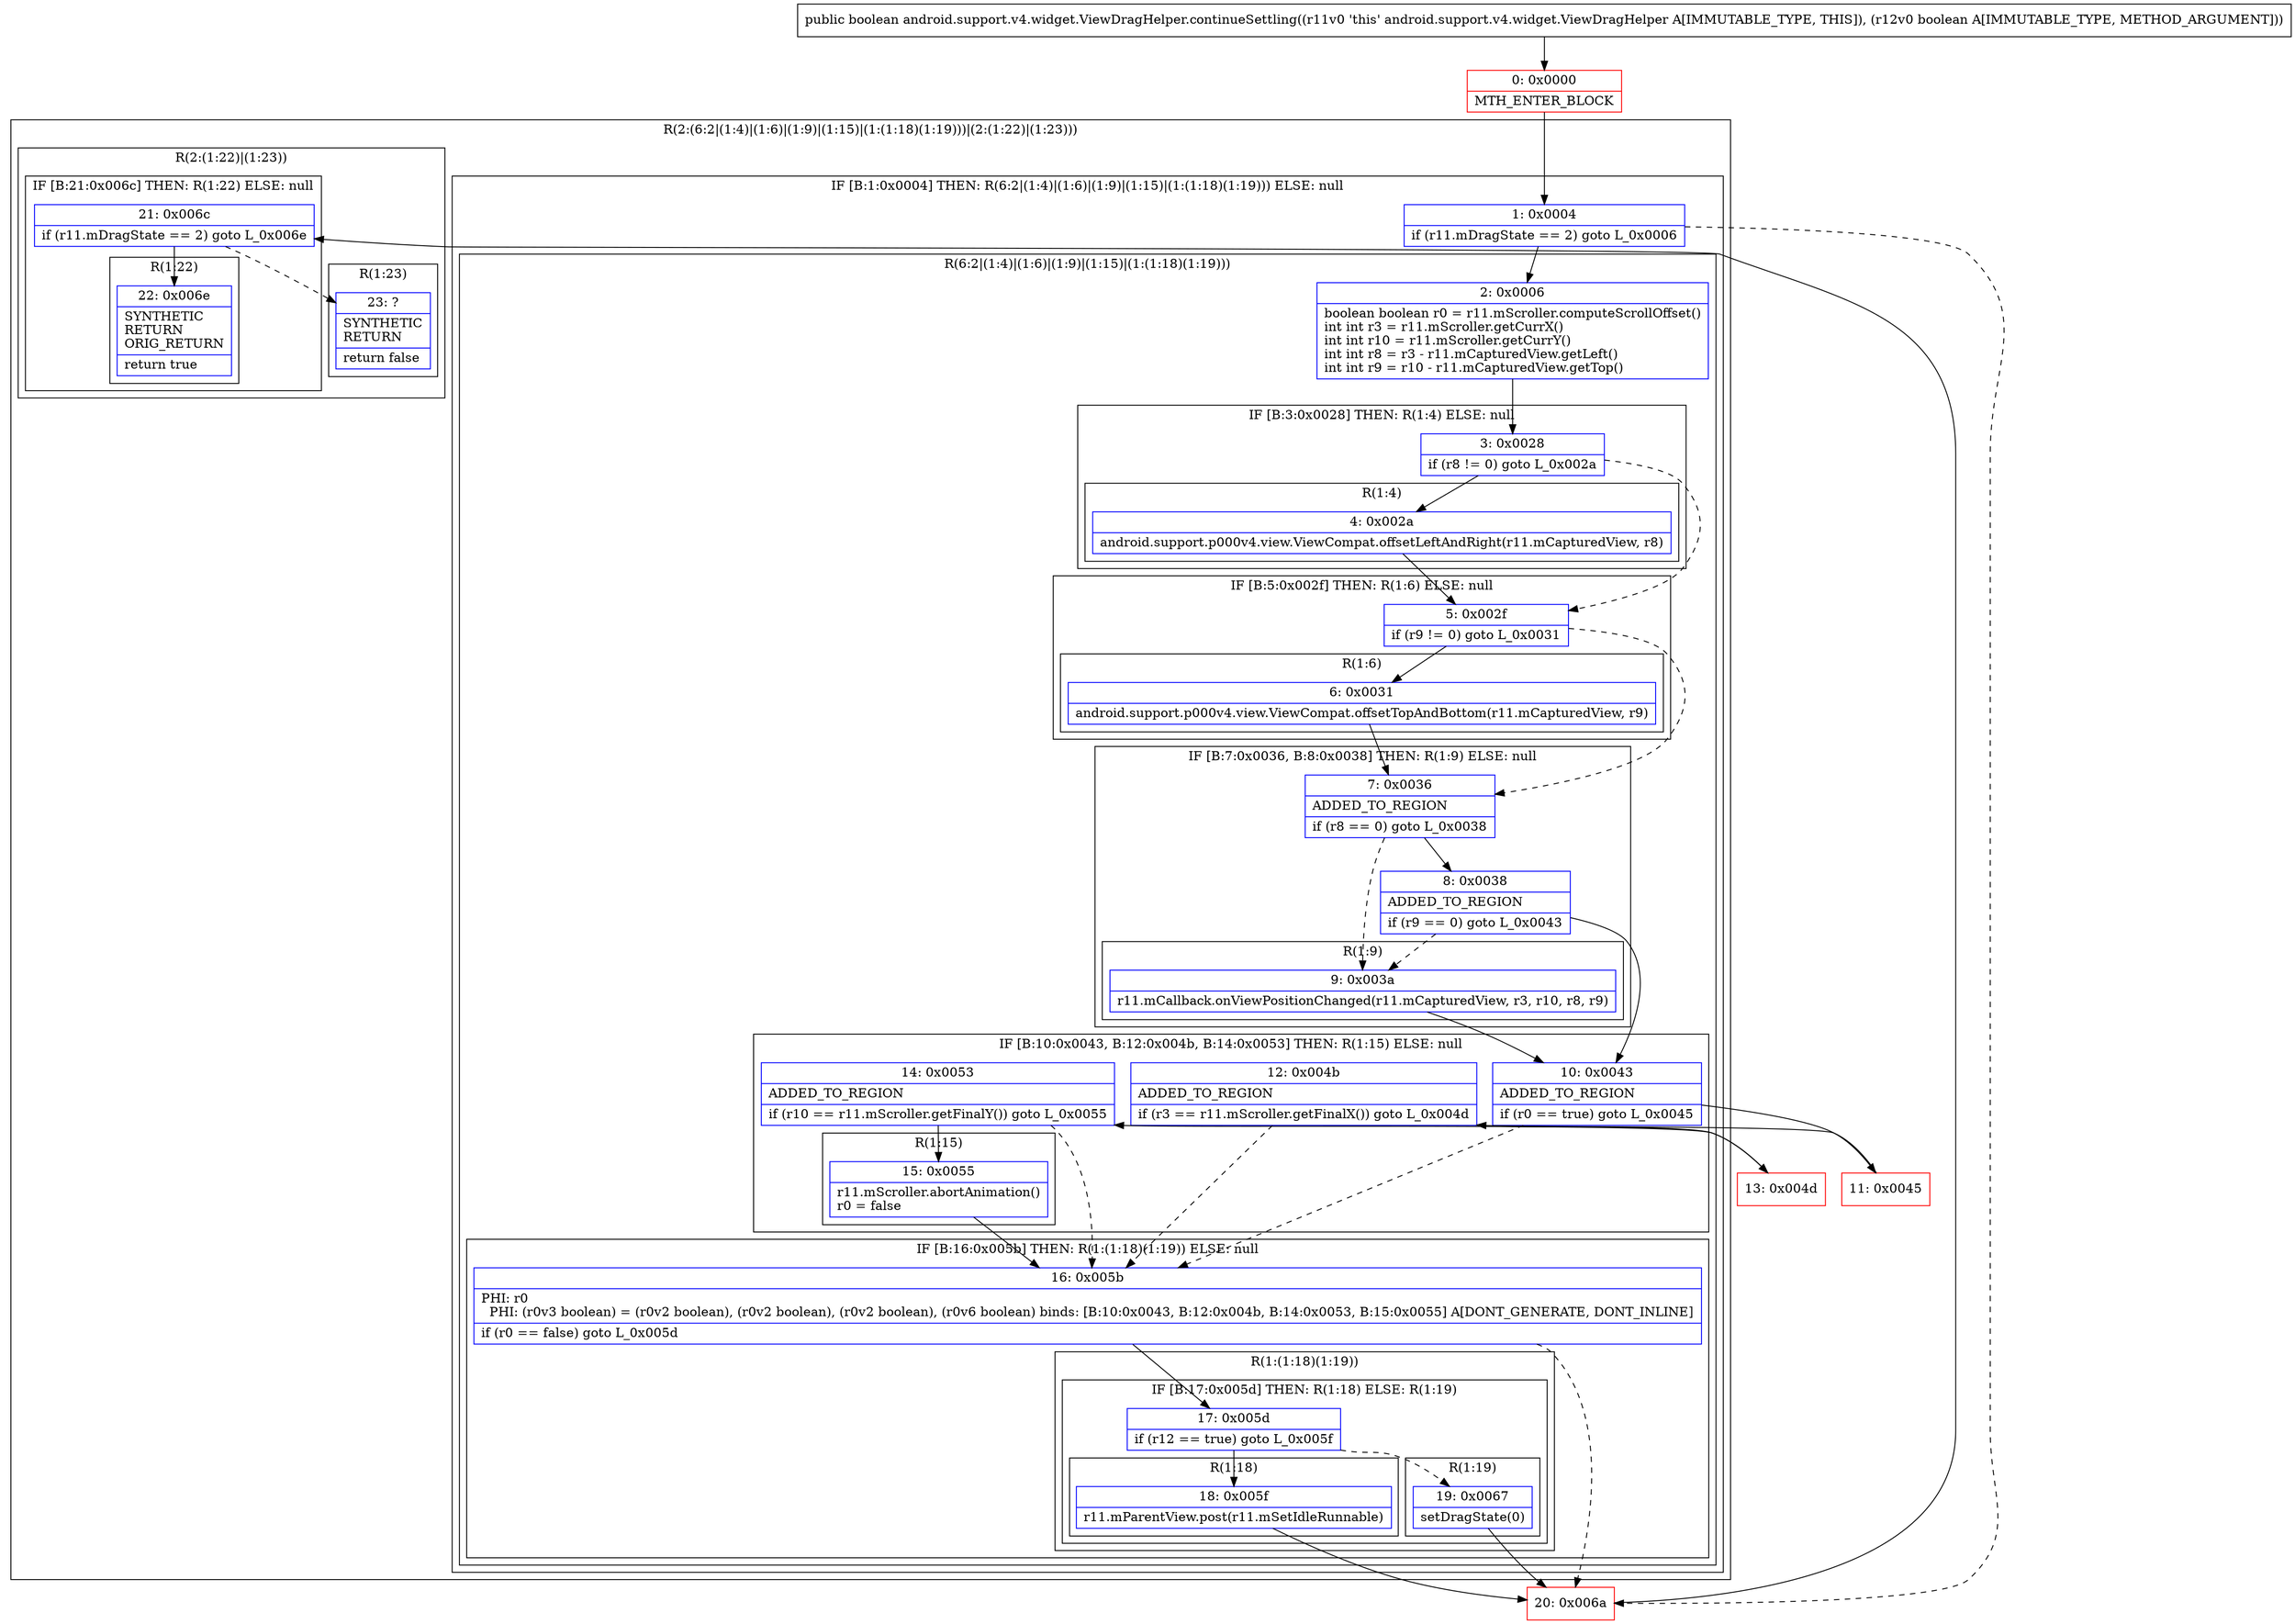 digraph "CFG forandroid.support.v4.widget.ViewDragHelper.continueSettling(Z)Z" {
subgraph cluster_Region_1760119813 {
label = "R(2:(6:2|(1:4)|(1:6)|(1:9)|(1:15)|(1:(1:18)(1:19)))|(2:(1:22)|(1:23)))";
node [shape=record,color=blue];
subgraph cluster_IfRegion_158422275 {
label = "IF [B:1:0x0004] THEN: R(6:2|(1:4)|(1:6)|(1:9)|(1:15)|(1:(1:18)(1:19))) ELSE: null";
node [shape=record,color=blue];
Node_1 [shape=record,label="{1\:\ 0x0004|if (r11.mDragState == 2) goto L_0x0006\l}"];
subgraph cluster_Region_2053960610 {
label = "R(6:2|(1:4)|(1:6)|(1:9)|(1:15)|(1:(1:18)(1:19)))";
node [shape=record,color=blue];
Node_2 [shape=record,label="{2\:\ 0x0006|boolean boolean r0 = r11.mScroller.computeScrollOffset()\lint int r3 = r11.mScroller.getCurrX()\lint int r10 = r11.mScroller.getCurrY()\lint int r8 = r3 \- r11.mCapturedView.getLeft()\lint int r9 = r10 \- r11.mCapturedView.getTop()\l}"];
subgraph cluster_IfRegion_674724646 {
label = "IF [B:3:0x0028] THEN: R(1:4) ELSE: null";
node [shape=record,color=blue];
Node_3 [shape=record,label="{3\:\ 0x0028|if (r8 != 0) goto L_0x002a\l}"];
subgraph cluster_Region_603854325 {
label = "R(1:4)";
node [shape=record,color=blue];
Node_4 [shape=record,label="{4\:\ 0x002a|android.support.p000v4.view.ViewCompat.offsetLeftAndRight(r11.mCapturedView, r8)\l}"];
}
}
subgraph cluster_IfRegion_1590787826 {
label = "IF [B:5:0x002f] THEN: R(1:6) ELSE: null";
node [shape=record,color=blue];
Node_5 [shape=record,label="{5\:\ 0x002f|if (r9 != 0) goto L_0x0031\l}"];
subgraph cluster_Region_1303167045 {
label = "R(1:6)";
node [shape=record,color=blue];
Node_6 [shape=record,label="{6\:\ 0x0031|android.support.p000v4.view.ViewCompat.offsetTopAndBottom(r11.mCapturedView, r9)\l}"];
}
}
subgraph cluster_IfRegion_268585216 {
label = "IF [B:7:0x0036, B:8:0x0038] THEN: R(1:9) ELSE: null";
node [shape=record,color=blue];
Node_7 [shape=record,label="{7\:\ 0x0036|ADDED_TO_REGION\l|if (r8 == 0) goto L_0x0038\l}"];
Node_8 [shape=record,label="{8\:\ 0x0038|ADDED_TO_REGION\l|if (r9 == 0) goto L_0x0043\l}"];
subgraph cluster_Region_836757578 {
label = "R(1:9)";
node [shape=record,color=blue];
Node_9 [shape=record,label="{9\:\ 0x003a|r11.mCallback.onViewPositionChanged(r11.mCapturedView, r3, r10, r8, r9)\l}"];
}
}
subgraph cluster_IfRegion_1099516284 {
label = "IF [B:10:0x0043, B:12:0x004b, B:14:0x0053] THEN: R(1:15) ELSE: null";
node [shape=record,color=blue];
Node_10 [shape=record,label="{10\:\ 0x0043|ADDED_TO_REGION\l|if (r0 == true) goto L_0x0045\l}"];
Node_12 [shape=record,label="{12\:\ 0x004b|ADDED_TO_REGION\l|if (r3 == r11.mScroller.getFinalX()) goto L_0x004d\l}"];
Node_14 [shape=record,label="{14\:\ 0x0053|ADDED_TO_REGION\l|if (r10 == r11.mScroller.getFinalY()) goto L_0x0055\l}"];
subgraph cluster_Region_1041558691 {
label = "R(1:15)";
node [shape=record,color=blue];
Node_15 [shape=record,label="{15\:\ 0x0055|r11.mScroller.abortAnimation()\lr0 = false\l}"];
}
}
subgraph cluster_IfRegion_749993885 {
label = "IF [B:16:0x005b] THEN: R(1:(1:18)(1:19)) ELSE: null";
node [shape=record,color=blue];
Node_16 [shape=record,label="{16\:\ 0x005b|PHI: r0 \l  PHI: (r0v3 boolean) = (r0v2 boolean), (r0v2 boolean), (r0v2 boolean), (r0v6 boolean) binds: [B:10:0x0043, B:12:0x004b, B:14:0x0053, B:15:0x0055] A[DONT_GENERATE, DONT_INLINE]\l|if (r0 == false) goto L_0x005d\l}"];
subgraph cluster_Region_1500599983 {
label = "R(1:(1:18)(1:19))";
node [shape=record,color=blue];
subgraph cluster_IfRegion_1769305658 {
label = "IF [B:17:0x005d] THEN: R(1:18) ELSE: R(1:19)";
node [shape=record,color=blue];
Node_17 [shape=record,label="{17\:\ 0x005d|if (r12 == true) goto L_0x005f\l}"];
subgraph cluster_Region_1264490101 {
label = "R(1:18)";
node [shape=record,color=blue];
Node_18 [shape=record,label="{18\:\ 0x005f|r11.mParentView.post(r11.mSetIdleRunnable)\l}"];
}
subgraph cluster_Region_1208228688 {
label = "R(1:19)";
node [shape=record,color=blue];
Node_19 [shape=record,label="{19\:\ 0x0067|setDragState(0)\l}"];
}
}
}
}
}
}
subgraph cluster_Region_462682321 {
label = "R(2:(1:22)|(1:23))";
node [shape=record,color=blue];
subgraph cluster_IfRegion_1502976319 {
label = "IF [B:21:0x006c] THEN: R(1:22) ELSE: null";
node [shape=record,color=blue];
Node_21 [shape=record,label="{21\:\ 0x006c|if (r11.mDragState == 2) goto L_0x006e\l}"];
subgraph cluster_Region_1715949894 {
label = "R(1:22)";
node [shape=record,color=blue];
Node_22 [shape=record,label="{22\:\ 0x006e|SYNTHETIC\lRETURN\lORIG_RETURN\l|return true\l}"];
}
}
subgraph cluster_Region_250677317 {
label = "R(1:23)";
node [shape=record,color=blue];
Node_23 [shape=record,label="{23\:\ ?|SYNTHETIC\lRETURN\l|return false\l}"];
}
}
}
Node_0 [shape=record,color=red,label="{0\:\ 0x0000|MTH_ENTER_BLOCK\l}"];
Node_11 [shape=record,color=red,label="{11\:\ 0x0045}"];
Node_13 [shape=record,color=red,label="{13\:\ 0x004d}"];
Node_20 [shape=record,color=red,label="{20\:\ 0x006a}"];
MethodNode[shape=record,label="{public boolean android.support.v4.widget.ViewDragHelper.continueSettling((r11v0 'this' android.support.v4.widget.ViewDragHelper A[IMMUTABLE_TYPE, THIS]), (r12v0 boolean A[IMMUTABLE_TYPE, METHOD_ARGUMENT])) }"];
MethodNode -> Node_0;
Node_1 -> Node_2;
Node_1 -> Node_20[style=dashed];
Node_2 -> Node_3;
Node_3 -> Node_4;
Node_3 -> Node_5[style=dashed];
Node_4 -> Node_5;
Node_5 -> Node_6;
Node_5 -> Node_7[style=dashed];
Node_6 -> Node_7;
Node_7 -> Node_8;
Node_7 -> Node_9[style=dashed];
Node_8 -> Node_9[style=dashed];
Node_8 -> Node_10;
Node_9 -> Node_10;
Node_10 -> Node_11;
Node_10 -> Node_16[style=dashed];
Node_12 -> Node_13;
Node_12 -> Node_16[style=dashed];
Node_14 -> Node_15;
Node_14 -> Node_16[style=dashed];
Node_15 -> Node_16;
Node_16 -> Node_17;
Node_16 -> Node_20[style=dashed];
Node_17 -> Node_18;
Node_17 -> Node_19[style=dashed];
Node_18 -> Node_20;
Node_19 -> Node_20;
Node_21 -> Node_22;
Node_21 -> Node_23[style=dashed];
Node_0 -> Node_1;
Node_11 -> Node_12;
Node_13 -> Node_14;
Node_20 -> Node_21;
}

